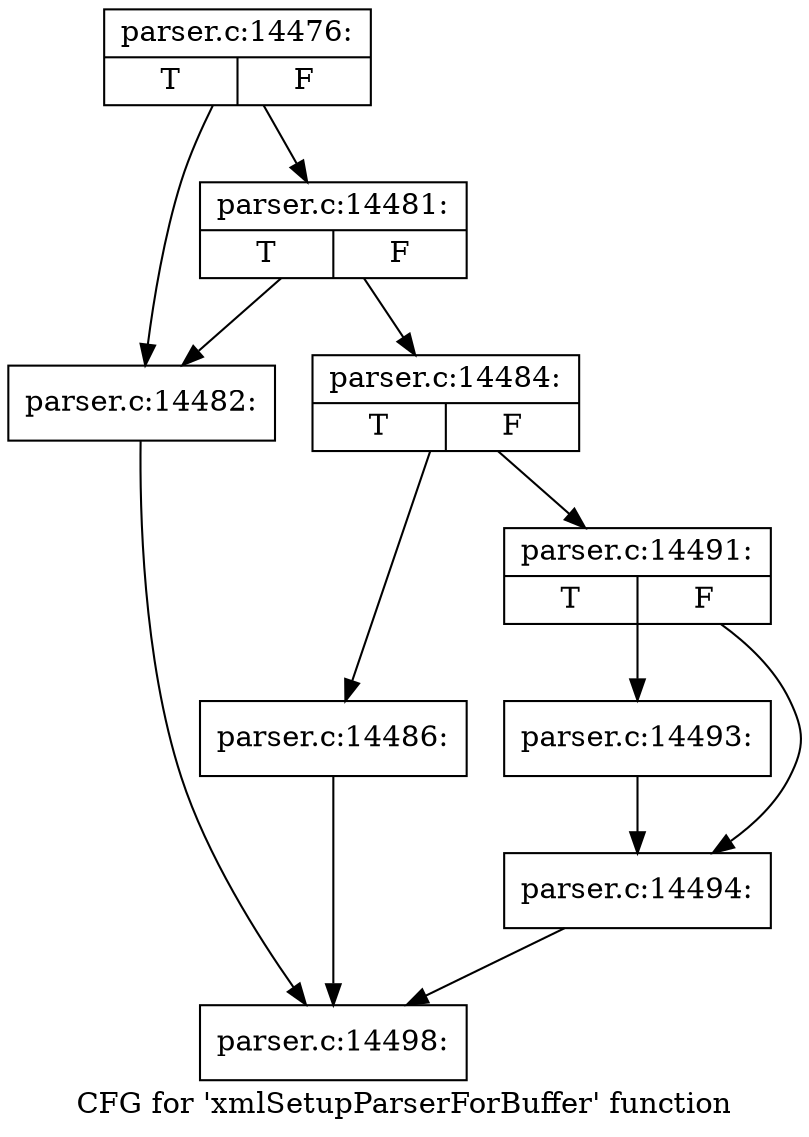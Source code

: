 digraph "CFG for 'xmlSetupParserForBuffer' function" {
	label="CFG for 'xmlSetupParserForBuffer' function";

	Node0x59da6b0 [shape=record,label="{parser.c:14476:|{<s0>T|<s1>F}}"];
	Node0x59da6b0 -> Node0x59db580;
	Node0x59da6b0 -> Node0x59db620;
	Node0x59db620 [shape=record,label="{parser.c:14481:|{<s0>T|<s1>F}}"];
	Node0x59db620 -> Node0x59db580;
	Node0x59db620 -> Node0x59db5d0;
	Node0x59db580 [shape=record,label="{parser.c:14482:}"];
	Node0x59db580 -> Node0x59d84e0;
	Node0x59db5d0 [shape=record,label="{parser.c:14484:|{<s0>T|<s1>F}}"];
	Node0x59db5d0 -> Node0x59dbe60;
	Node0x59db5d0 -> Node0x59dbeb0;
	Node0x59dbe60 [shape=record,label="{parser.c:14486:}"];
	Node0x59dbe60 -> Node0x59d84e0;
	Node0x59dbeb0 [shape=record,label="{parser.c:14491:|{<s0>T|<s1>F}}"];
	Node0x59dbeb0 -> Node0x59dccf0;
	Node0x59dbeb0 -> Node0x59dd0f0;
	Node0x59dccf0 [shape=record,label="{parser.c:14493:}"];
	Node0x59dccf0 -> Node0x59dd0f0;
	Node0x59dd0f0 [shape=record,label="{parser.c:14494:}"];
	Node0x59dd0f0 -> Node0x59d84e0;
	Node0x59d84e0 [shape=record,label="{parser.c:14498:}"];
}
